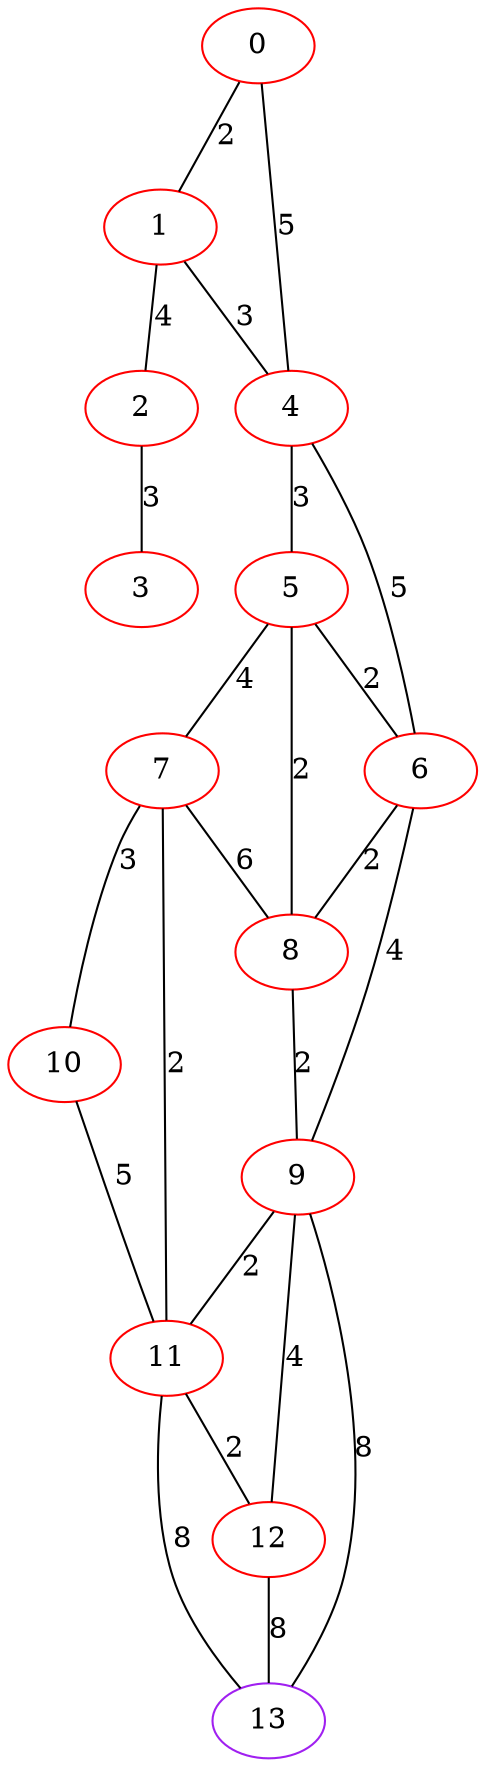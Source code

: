 graph "" {
0 [color=red, weight=1];
1 [color=red, weight=1];
2 [color=red, weight=1];
3 [color=red, weight=1];
4 [color=red, weight=1];
5 [color=red, weight=1];
6 [color=red, weight=1];
7 [color=red, weight=1];
8 [color=red, weight=1];
9 [color=red, weight=1];
10 [color=red, weight=1];
11 [color=red, weight=1];
12 [color=red, weight=1];
13 [color=purple, weight=4];
0 -- 1  [key=0, label=2];
0 -- 4  [key=0, label=5];
1 -- 2  [key=0, label=4];
1 -- 4  [key=0, label=3];
2 -- 3  [key=0, label=3];
4 -- 5  [key=0, label=3];
4 -- 6  [key=0, label=5];
5 -- 8  [key=0, label=2];
5 -- 6  [key=0, label=2];
5 -- 7  [key=0, label=4];
6 -- 8  [key=0, label=2];
6 -- 9  [key=0, label=4];
7 -- 8  [key=0, label=6];
7 -- 10  [key=0, label=3];
7 -- 11  [key=0, label=2];
8 -- 9  [key=0, label=2];
9 -- 11  [key=0, label=2];
9 -- 12  [key=0, label=4];
9 -- 13  [key=0, label=8];
10 -- 11  [key=0, label=5];
11 -- 12  [key=0, label=2];
11 -- 13  [key=0, label=8];
12 -- 13  [key=0, label=8];
}

